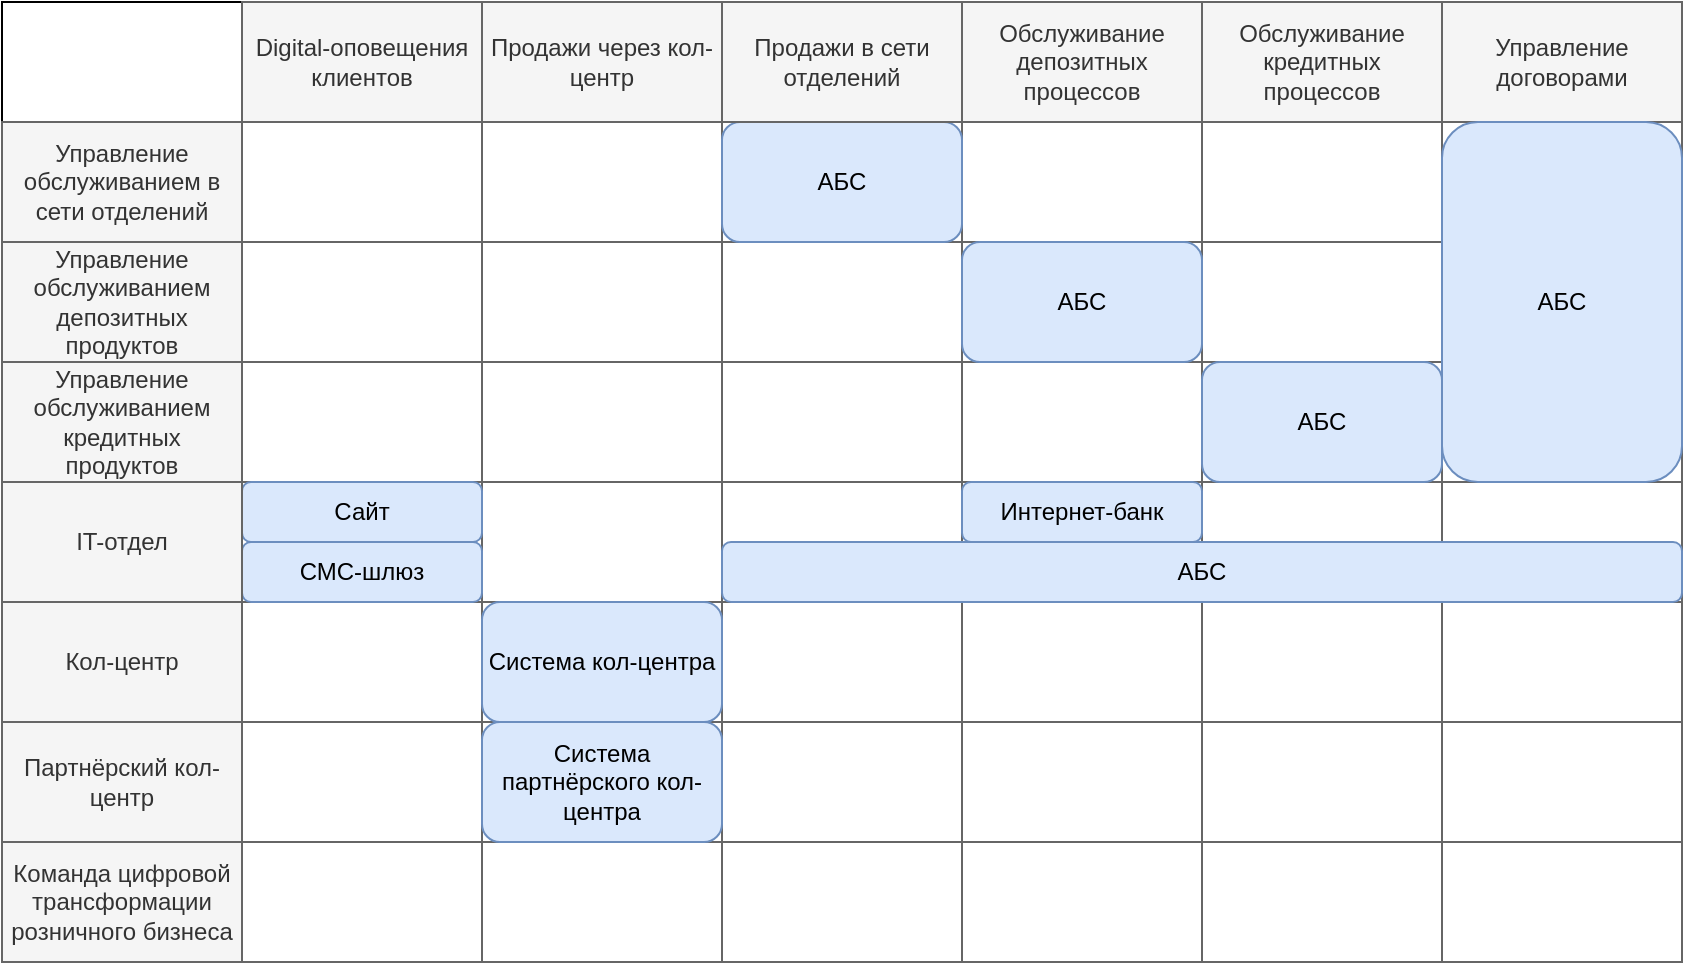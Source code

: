 <mxfile version="24.7.8">
  <diagram name="IT-ландшафт" id="LPWquacxBVDA_L6hcT9C">
    <mxGraphModel dx="1050" dy="629" grid="1" gridSize="10" guides="1" tooltips="1" connect="1" arrows="1" fold="1" page="1" pageScale="1" pageWidth="827" pageHeight="1169" math="0" shadow="0">
      <root>
        <mxCell id="0" />
        <mxCell id="1" parent="0" />
        <mxCell id="M2OiNyWMUrxR4ot8Sk3g-57" value="" style="group" vertex="1" connectable="0" parent="1">
          <mxGeometry x="120" y="60" width="850" height="480" as="geometry" />
        </mxCell>
        <mxCell id="M2OiNyWMUrxR4ot8Sk3g-14" value="" style="rounded=0;whiteSpace=wrap;html=1;" vertex="1" parent="M2OiNyWMUrxR4ot8Sk3g-57">
          <mxGeometry width="840" height="480" as="geometry" />
        </mxCell>
        <mxCell id="M2OiNyWMUrxR4ot8Sk3g-1" value="Управление обслуживанием в сети отделений" style="rounded=0;whiteSpace=wrap;html=1;fillColor=#f5f5f5;fontColor=#333333;strokeColor=#666666;" vertex="1" parent="M2OiNyWMUrxR4ot8Sk3g-57">
          <mxGeometry y="60" width="120" height="60" as="geometry" />
        </mxCell>
        <mxCell id="M2OiNyWMUrxR4ot8Sk3g-9" value="Продажи через кол-центр" style="rounded=0;whiteSpace=wrap;html=1;fillColor=#f5f5f5;fontColor=#333333;strokeColor=#666666;" vertex="1" parent="M2OiNyWMUrxR4ot8Sk3g-57">
          <mxGeometry x="240" width="120" height="60" as="geometry" />
        </mxCell>
        <mxCell id="M2OiNyWMUrxR4ot8Sk3g-10" value="Digital-оповещения клиентов" style="rounded=0;whiteSpace=wrap;html=1;fillColor=#f5f5f5;fontColor=#333333;strokeColor=#666666;" vertex="1" parent="M2OiNyWMUrxR4ot8Sk3g-57">
          <mxGeometry x="120" width="120" height="60" as="geometry" />
        </mxCell>
        <mxCell id="M2OiNyWMUrxR4ot8Sk3g-11" value="Обслуживание депозитных процессов" style="rounded=0;whiteSpace=wrap;html=1;fillColor=#f5f5f5;fontColor=#333333;strokeColor=#666666;" vertex="1" parent="M2OiNyWMUrxR4ot8Sk3g-57">
          <mxGeometry x="480" width="120" height="60" as="geometry" />
        </mxCell>
        <mxCell id="M2OiNyWMUrxR4ot8Sk3g-12" value="Обслуживание кредитных процессов" style="rounded=0;whiteSpace=wrap;html=1;fillColor=#f5f5f5;fontColor=#333333;strokeColor=#666666;" vertex="1" parent="M2OiNyWMUrxR4ot8Sk3g-57">
          <mxGeometry x="600" width="120" height="60" as="geometry" />
        </mxCell>
        <mxCell id="M2OiNyWMUrxR4ot8Sk3g-13" value="Управление договорами" style="rounded=0;whiteSpace=wrap;html=1;fillColor=#f5f5f5;fontColor=#333333;strokeColor=#666666;" vertex="1" parent="M2OiNyWMUrxR4ot8Sk3g-57">
          <mxGeometry x="720" width="120" height="60" as="geometry" />
        </mxCell>
        <mxCell id="M2OiNyWMUrxR4ot8Sk3g-15" value="" style="rounded=0;whiteSpace=wrap;html=1;fillColor=#FFFFFF;fontColor=#333333;strokeColor=#666666;" vertex="1" parent="M2OiNyWMUrxR4ot8Sk3g-57">
          <mxGeometry x="120" y="60" width="120" height="60" as="geometry" />
        </mxCell>
        <mxCell id="M2OiNyWMUrxR4ot8Sk3g-16" value="" style="rounded=0;whiteSpace=wrap;html=1;fillColor=#FFFFFF;fontColor=#333333;strokeColor=#666666;" vertex="1" parent="M2OiNyWMUrxR4ot8Sk3g-57">
          <mxGeometry x="120" y="120" width="120" height="60" as="geometry" />
        </mxCell>
        <mxCell id="M2OiNyWMUrxR4ot8Sk3g-17" value="" style="rounded=0;whiteSpace=wrap;html=1;fillColor=#FFFFFF;fontColor=#333333;strokeColor=#666666;" vertex="1" parent="M2OiNyWMUrxR4ot8Sk3g-57">
          <mxGeometry x="120" y="180" width="120" height="60" as="geometry" />
        </mxCell>
        <mxCell id="M2OiNyWMUrxR4ot8Sk3g-18" value="" style="rounded=0;whiteSpace=wrap;html=1;fillColor=#FFFFFF;fontColor=#333333;strokeColor=#666666;" vertex="1" parent="M2OiNyWMUrxR4ot8Sk3g-57">
          <mxGeometry x="120" y="240" width="120" height="60" as="geometry" />
        </mxCell>
        <mxCell id="M2OiNyWMUrxR4ot8Sk3g-19" value="" style="rounded=0;whiteSpace=wrap;html=1;fillColor=#FFFFFF;fontColor=#333333;strokeColor=#666666;" vertex="1" parent="M2OiNyWMUrxR4ot8Sk3g-57">
          <mxGeometry x="120" y="300" width="120" height="60" as="geometry" />
        </mxCell>
        <mxCell id="M2OiNyWMUrxR4ot8Sk3g-20" value="" style="rounded=0;whiteSpace=wrap;html=1;fillColor=#FFFFFF;fontColor=#333333;strokeColor=#666666;" vertex="1" parent="M2OiNyWMUrxR4ot8Sk3g-57">
          <mxGeometry x="120" y="360" width="120" height="60" as="geometry" />
        </mxCell>
        <mxCell id="M2OiNyWMUrxR4ot8Sk3g-21" value="" style="rounded=0;whiteSpace=wrap;html=1;fillColor=#FFFFFF;fontColor=#333333;strokeColor=#666666;" vertex="1" parent="M2OiNyWMUrxR4ot8Sk3g-57">
          <mxGeometry x="120" y="420" width="120" height="60" as="geometry" />
        </mxCell>
        <mxCell id="M2OiNyWMUrxR4ot8Sk3g-22" value="" style="rounded=0;whiteSpace=wrap;html=1;fillColor=#FFFFFF;fontColor=#333333;strokeColor=#666666;" vertex="1" parent="M2OiNyWMUrxR4ot8Sk3g-57">
          <mxGeometry x="240" y="60" width="120" height="60" as="geometry" />
        </mxCell>
        <mxCell id="M2OiNyWMUrxR4ot8Sk3g-23" value="" style="rounded=0;whiteSpace=wrap;html=1;fillColor=#FFFFFF;fontColor=#333333;strokeColor=#666666;" vertex="1" parent="M2OiNyWMUrxR4ot8Sk3g-57">
          <mxGeometry x="240" y="120" width="120" height="60" as="geometry" />
        </mxCell>
        <mxCell id="M2OiNyWMUrxR4ot8Sk3g-24" value="" style="rounded=0;whiteSpace=wrap;html=1;fillColor=#FFFFFF;fontColor=#333333;strokeColor=#666666;" vertex="1" parent="M2OiNyWMUrxR4ot8Sk3g-57">
          <mxGeometry x="240" y="180" width="120" height="60" as="geometry" />
        </mxCell>
        <mxCell id="M2OiNyWMUrxR4ot8Sk3g-25" value="" style="rounded=0;whiteSpace=wrap;html=1;fillColor=#FFFFFF;fontColor=#333333;strokeColor=#666666;" vertex="1" parent="M2OiNyWMUrxR4ot8Sk3g-57">
          <mxGeometry x="240" y="240" width="120" height="60" as="geometry" />
        </mxCell>
        <mxCell id="M2OiNyWMUrxR4ot8Sk3g-26" value="" style="rounded=0;whiteSpace=wrap;html=1;fillColor=#FFFFFF;fontColor=#333333;strokeColor=#666666;" vertex="1" parent="M2OiNyWMUrxR4ot8Sk3g-57">
          <mxGeometry x="240" y="300" width="120" height="60" as="geometry" />
        </mxCell>
        <mxCell id="M2OiNyWMUrxR4ot8Sk3g-27" value="" style="rounded=0;whiteSpace=wrap;html=1;fillColor=#FFFFFF;fontColor=#333333;strokeColor=#666666;" vertex="1" parent="M2OiNyWMUrxR4ot8Sk3g-57">
          <mxGeometry x="240" y="360" width="120" height="60" as="geometry" />
        </mxCell>
        <mxCell id="M2OiNyWMUrxR4ot8Sk3g-28" value="" style="rounded=0;whiteSpace=wrap;html=1;fillColor=#FFFFFF;fontColor=#333333;strokeColor=#666666;" vertex="1" parent="M2OiNyWMUrxR4ot8Sk3g-57">
          <mxGeometry x="240" y="420" width="120" height="60" as="geometry" />
        </mxCell>
        <mxCell id="M2OiNyWMUrxR4ot8Sk3g-29" value="" style="rounded=0;whiteSpace=wrap;html=1;fillColor=#FFFFFF;fontColor=#333333;strokeColor=#666666;" vertex="1" parent="M2OiNyWMUrxR4ot8Sk3g-57">
          <mxGeometry x="360" y="60" width="120" height="60" as="geometry" />
        </mxCell>
        <mxCell id="M2OiNyWMUrxR4ot8Sk3g-30" value="" style="rounded=0;whiteSpace=wrap;html=1;fillColor=#FFFFFF;fontColor=#333333;strokeColor=#666666;" vertex="1" parent="M2OiNyWMUrxR4ot8Sk3g-57">
          <mxGeometry x="360" y="120" width="120" height="60" as="geometry" />
        </mxCell>
        <mxCell id="M2OiNyWMUrxR4ot8Sk3g-31" value="" style="rounded=0;whiteSpace=wrap;html=1;fillColor=#FFFFFF;fontColor=#333333;strokeColor=#666666;" vertex="1" parent="M2OiNyWMUrxR4ot8Sk3g-57">
          <mxGeometry x="360" y="180" width="120" height="60" as="geometry" />
        </mxCell>
        <mxCell id="M2OiNyWMUrxR4ot8Sk3g-32" value="" style="rounded=0;whiteSpace=wrap;html=1;fillColor=#FFFFFF;fontColor=#333333;strokeColor=#666666;" vertex="1" parent="M2OiNyWMUrxR4ot8Sk3g-57">
          <mxGeometry x="360" y="240" width="120" height="60" as="geometry" />
        </mxCell>
        <mxCell id="M2OiNyWMUrxR4ot8Sk3g-33" value="" style="rounded=0;whiteSpace=wrap;html=1;fillColor=#FFFFFF;fontColor=#333333;strokeColor=#666666;" vertex="1" parent="M2OiNyWMUrxR4ot8Sk3g-57">
          <mxGeometry x="360" y="300" width="120" height="60" as="geometry" />
        </mxCell>
        <mxCell id="M2OiNyWMUrxR4ot8Sk3g-34" value="" style="rounded=0;whiteSpace=wrap;html=1;fillColor=#FFFFFF;fontColor=#333333;strokeColor=#666666;" vertex="1" parent="M2OiNyWMUrxR4ot8Sk3g-57">
          <mxGeometry x="360" y="360" width="120" height="60" as="geometry" />
        </mxCell>
        <mxCell id="M2OiNyWMUrxR4ot8Sk3g-35" value="" style="rounded=0;whiteSpace=wrap;html=1;fillColor=#FFFFFF;fontColor=#333333;strokeColor=#666666;" vertex="1" parent="M2OiNyWMUrxR4ot8Sk3g-57">
          <mxGeometry x="360" y="420" width="120" height="60" as="geometry" />
        </mxCell>
        <mxCell id="M2OiNyWMUrxR4ot8Sk3g-36" value="" style="rounded=0;whiteSpace=wrap;html=1;fillColor=#FFFFFF;fontColor=#333333;strokeColor=#666666;" vertex="1" parent="M2OiNyWMUrxR4ot8Sk3g-57">
          <mxGeometry x="480" y="60" width="120" height="60" as="geometry" />
        </mxCell>
        <mxCell id="M2OiNyWMUrxR4ot8Sk3g-37" value="" style="rounded=0;whiteSpace=wrap;html=1;fillColor=#FFFFFF;fontColor=#333333;strokeColor=#666666;" vertex="1" parent="M2OiNyWMUrxR4ot8Sk3g-57">
          <mxGeometry x="480" y="120" width="120" height="60" as="geometry" />
        </mxCell>
        <mxCell id="M2OiNyWMUrxR4ot8Sk3g-38" value="" style="rounded=0;whiteSpace=wrap;html=1;fillColor=#FFFFFF;fontColor=#333333;strokeColor=#666666;" vertex="1" parent="M2OiNyWMUrxR4ot8Sk3g-57">
          <mxGeometry x="480" y="180" width="120" height="60" as="geometry" />
        </mxCell>
        <mxCell id="M2OiNyWMUrxR4ot8Sk3g-39" value="" style="rounded=0;whiteSpace=wrap;html=1;fillColor=#FFFFFF;fontColor=#333333;strokeColor=#666666;" vertex="1" parent="M2OiNyWMUrxR4ot8Sk3g-57">
          <mxGeometry x="480" y="240" width="120" height="60" as="geometry" />
        </mxCell>
        <mxCell id="M2OiNyWMUrxR4ot8Sk3g-40" value="" style="rounded=0;whiteSpace=wrap;html=1;fillColor=#FFFFFF;fontColor=#333333;strokeColor=#666666;" vertex="1" parent="M2OiNyWMUrxR4ot8Sk3g-57">
          <mxGeometry x="480" y="300" width="120" height="60" as="geometry" />
        </mxCell>
        <mxCell id="M2OiNyWMUrxR4ot8Sk3g-41" value="" style="rounded=0;whiteSpace=wrap;html=1;fillColor=#FFFFFF;fontColor=#333333;strokeColor=#666666;" vertex="1" parent="M2OiNyWMUrxR4ot8Sk3g-57">
          <mxGeometry x="480" y="360" width="120" height="60" as="geometry" />
        </mxCell>
        <mxCell id="M2OiNyWMUrxR4ot8Sk3g-42" value="" style="rounded=0;whiteSpace=wrap;html=1;fillColor=#FFFFFF;fontColor=#333333;strokeColor=#666666;" vertex="1" parent="M2OiNyWMUrxR4ot8Sk3g-57">
          <mxGeometry x="480" y="420" width="120" height="60" as="geometry" />
        </mxCell>
        <mxCell id="M2OiNyWMUrxR4ot8Sk3g-43" value="" style="rounded=0;whiteSpace=wrap;html=1;fillColor=#FFFFFF;fontColor=#333333;strokeColor=#666666;" vertex="1" parent="M2OiNyWMUrxR4ot8Sk3g-57">
          <mxGeometry x="600" y="60" width="120" height="60" as="geometry" />
        </mxCell>
        <mxCell id="M2OiNyWMUrxR4ot8Sk3g-44" value="" style="rounded=0;whiteSpace=wrap;html=1;fillColor=#FFFFFF;fontColor=#333333;strokeColor=#666666;" vertex="1" parent="M2OiNyWMUrxR4ot8Sk3g-57">
          <mxGeometry x="600" y="120" width="120" height="60" as="geometry" />
        </mxCell>
        <mxCell id="M2OiNyWMUrxR4ot8Sk3g-45" value="" style="rounded=0;whiteSpace=wrap;html=1;fillColor=#FFFFFF;fontColor=#333333;strokeColor=#666666;" vertex="1" parent="M2OiNyWMUrxR4ot8Sk3g-57">
          <mxGeometry x="600" y="180" width="120" height="60" as="geometry" />
        </mxCell>
        <mxCell id="M2OiNyWMUrxR4ot8Sk3g-46" value="" style="rounded=0;whiteSpace=wrap;html=1;fillColor=#FFFFFF;fontColor=#333333;strokeColor=#666666;" vertex="1" parent="M2OiNyWMUrxR4ot8Sk3g-57">
          <mxGeometry x="600" y="240" width="120" height="60" as="geometry" />
        </mxCell>
        <mxCell id="M2OiNyWMUrxR4ot8Sk3g-47" value="" style="rounded=0;whiteSpace=wrap;html=1;fillColor=#FFFFFF;fontColor=#333333;strokeColor=#666666;" vertex="1" parent="M2OiNyWMUrxR4ot8Sk3g-57">
          <mxGeometry x="600" y="300" width="120" height="60" as="geometry" />
        </mxCell>
        <mxCell id="M2OiNyWMUrxR4ot8Sk3g-48" value="" style="rounded=0;whiteSpace=wrap;html=1;fillColor=#FFFFFF;fontColor=#333333;strokeColor=#666666;" vertex="1" parent="M2OiNyWMUrxR4ot8Sk3g-57">
          <mxGeometry x="600" y="360" width="120" height="60" as="geometry" />
        </mxCell>
        <mxCell id="M2OiNyWMUrxR4ot8Sk3g-49" value="" style="rounded=0;whiteSpace=wrap;html=1;fillColor=#FFFFFF;fontColor=#333333;strokeColor=#666666;" vertex="1" parent="M2OiNyWMUrxR4ot8Sk3g-57">
          <mxGeometry x="600" y="420" width="120" height="60" as="geometry" />
        </mxCell>
        <mxCell id="M2OiNyWMUrxR4ot8Sk3g-50" value="" style="rounded=0;whiteSpace=wrap;html=1;fillColor=#FFFFFF;fontColor=#333333;strokeColor=#666666;" vertex="1" parent="M2OiNyWMUrxR4ot8Sk3g-57">
          <mxGeometry x="720" y="60" width="120" height="60" as="geometry" />
        </mxCell>
        <mxCell id="M2OiNyWMUrxR4ot8Sk3g-51" value="" style="rounded=0;whiteSpace=wrap;html=1;fillColor=#FFFFFF;fontColor=#333333;strokeColor=#666666;" vertex="1" parent="M2OiNyWMUrxR4ot8Sk3g-57">
          <mxGeometry x="720" y="120" width="120" height="60" as="geometry" />
        </mxCell>
        <mxCell id="M2OiNyWMUrxR4ot8Sk3g-52" value="" style="rounded=0;whiteSpace=wrap;html=1;fillColor=#FFFFFF;fontColor=#333333;strokeColor=#666666;" vertex="1" parent="M2OiNyWMUrxR4ot8Sk3g-57">
          <mxGeometry x="720" y="180" width="120" height="60" as="geometry" />
        </mxCell>
        <mxCell id="M2OiNyWMUrxR4ot8Sk3g-53" value="" style="rounded=0;whiteSpace=wrap;html=1;fillColor=#FFFFFF;fontColor=#333333;strokeColor=#666666;" vertex="1" parent="M2OiNyWMUrxR4ot8Sk3g-57">
          <mxGeometry x="720" y="240" width="120" height="60" as="geometry" />
        </mxCell>
        <mxCell id="M2OiNyWMUrxR4ot8Sk3g-54" value="" style="rounded=0;whiteSpace=wrap;html=1;fillColor=#FFFFFF;fontColor=#333333;strokeColor=#666666;" vertex="1" parent="M2OiNyWMUrxR4ot8Sk3g-57">
          <mxGeometry x="720" y="300" width="120" height="60" as="geometry" />
        </mxCell>
        <mxCell id="M2OiNyWMUrxR4ot8Sk3g-55" value="" style="rounded=0;whiteSpace=wrap;html=1;fillColor=#FFFFFF;fontColor=#333333;strokeColor=#666666;" vertex="1" parent="M2OiNyWMUrxR4ot8Sk3g-57">
          <mxGeometry x="720" y="360" width="120" height="60" as="geometry" />
        </mxCell>
        <mxCell id="M2OiNyWMUrxR4ot8Sk3g-56" value="" style="rounded=0;whiteSpace=wrap;html=1;fillColor=#FFFFFF;fontColor=#333333;strokeColor=#666666;" vertex="1" parent="M2OiNyWMUrxR4ot8Sk3g-57">
          <mxGeometry x="720" y="420" width="120" height="60" as="geometry" />
        </mxCell>
        <mxCell id="M2OiNyWMUrxR4ot8Sk3g-59" value="АБС" style="rounded=1;whiteSpace=wrap;html=1;fillColor=#dae8fc;strokeColor=#6c8ebf;" vertex="1" parent="M2OiNyWMUrxR4ot8Sk3g-57">
          <mxGeometry x="360" y="60" width="120" height="60" as="geometry" />
        </mxCell>
        <mxCell id="M2OiNyWMUrxR4ot8Sk3g-60" value="Система кол-центра" style="rounded=1;whiteSpace=wrap;html=1;fillColor=#dae8fc;strokeColor=#6c8ebf;" vertex="1" parent="M2OiNyWMUrxR4ot8Sk3g-57">
          <mxGeometry x="240" y="300" width="120" height="60" as="geometry" />
        </mxCell>
        <mxCell id="M2OiNyWMUrxR4ot8Sk3g-62" value="СМС-шлюз" style="rounded=1;whiteSpace=wrap;html=1;fillColor=#dae8fc;strokeColor=#6c8ebf;" vertex="1" parent="M2OiNyWMUrxR4ot8Sk3g-57">
          <mxGeometry x="120" y="270" width="120" height="30" as="geometry" />
        </mxCell>
        <mxCell id="M2OiNyWMUrxR4ot8Sk3g-61" value="Система партнёрского кол-центра" style="rounded=1;whiteSpace=wrap;html=1;fillColor=#dae8fc;strokeColor=#6c8ebf;" vertex="1" parent="M2OiNyWMUrxR4ot8Sk3g-57">
          <mxGeometry x="240" y="360" width="120" height="60" as="geometry" />
        </mxCell>
        <mxCell id="M2OiNyWMUrxR4ot8Sk3g-64" value="Сайт" style="rounded=1;whiteSpace=wrap;html=1;fillColor=#dae8fc;strokeColor=#6c8ebf;" vertex="1" parent="M2OiNyWMUrxR4ot8Sk3g-57">
          <mxGeometry x="120" y="240" width="120" height="30" as="geometry" />
        </mxCell>
        <mxCell id="M2OiNyWMUrxR4ot8Sk3g-3" value="IT-отдел" style="rounded=0;whiteSpace=wrap;html=1;fillColor=#f5f5f5;fontColor=#333333;strokeColor=#666666;" vertex="1" parent="M2OiNyWMUrxR4ot8Sk3g-57">
          <mxGeometry y="240" width="120" height="60" as="geometry" />
        </mxCell>
        <mxCell id="M2OiNyWMUrxR4ot8Sk3g-6" value="Команда цифровой трансформации розничного бизнеса" style="rounded=0;whiteSpace=wrap;html=1;fillColor=#f5f5f5;fontColor=#333333;strokeColor=#666666;" vertex="1" parent="M2OiNyWMUrxR4ot8Sk3g-57">
          <mxGeometry y="420" width="120" height="60" as="geometry" />
        </mxCell>
        <mxCell id="M2OiNyWMUrxR4ot8Sk3g-8" value="Продажи в сети отделений" style="rounded=0;whiteSpace=wrap;html=1;fillColor=#f5f5f5;fontColor=#333333;strokeColor=#666666;" vertex="1" parent="M2OiNyWMUrxR4ot8Sk3g-57">
          <mxGeometry x="360" width="120" height="60" as="geometry" />
        </mxCell>
        <mxCell id="M2OiNyWMUrxR4ot8Sk3g-5" value="Управление обслуживанием кредитных продуктов" style="rounded=0;whiteSpace=wrap;html=1;fillColor=#f5f5f5;fontColor=#333333;strokeColor=#666666;" vertex="1" parent="M2OiNyWMUrxR4ot8Sk3g-57">
          <mxGeometry y="180" width="120" height="60" as="geometry" />
        </mxCell>
        <mxCell id="M2OiNyWMUrxR4ot8Sk3g-4" value="Управление обслуживанием депозитных продуктов" style="rounded=0;whiteSpace=wrap;html=1;fillColor=#f5f5f5;fontColor=#333333;strokeColor=#666666;" vertex="1" parent="M2OiNyWMUrxR4ot8Sk3g-57">
          <mxGeometry y="120" width="120" height="60" as="geometry" />
        </mxCell>
        <mxCell id="M2OiNyWMUrxR4ot8Sk3g-2" value="Кол-центр" style="rounded=0;whiteSpace=wrap;html=1;fillColor=#f5f5f5;fontColor=#333333;strokeColor=#666666;" vertex="1" parent="M2OiNyWMUrxR4ot8Sk3g-57">
          <mxGeometry y="300" width="120" height="60" as="geometry" />
        </mxCell>
        <mxCell id="M2OiNyWMUrxR4ot8Sk3g-7" value="Партнёрский к&lt;span style=&quot;background-color: initial;&quot;&gt;ол-центр&lt;/span&gt;" style="rounded=0;whiteSpace=wrap;html=1;fillColor=#f5f5f5;fontColor=#333333;strokeColor=#666666;" vertex="1" parent="M2OiNyWMUrxR4ot8Sk3g-57">
          <mxGeometry y="360" width="120" height="60" as="geometry" />
        </mxCell>
        <mxCell id="M2OiNyWMUrxR4ot8Sk3g-67" value="АБС" style="rounded=1;whiteSpace=wrap;html=1;fillColor=#dae8fc;strokeColor=#6c8ebf;" vertex="1" parent="M2OiNyWMUrxR4ot8Sk3g-57">
          <mxGeometry x="480" y="120" width="120" height="60" as="geometry" />
        </mxCell>
        <mxCell id="M2OiNyWMUrxR4ot8Sk3g-68" value="АБС" style="rounded=1;whiteSpace=wrap;html=1;fillColor=#dae8fc;strokeColor=#6c8ebf;" vertex="1" parent="M2OiNyWMUrxR4ot8Sk3g-57">
          <mxGeometry x="720" y="60" width="120" height="180" as="geometry" />
        </mxCell>
        <mxCell id="M2OiNyWMUrxR4ot8Sk3g-69" value="АБС" style="rounded=1;whiteSpace=wrap;html=1;fillColor=#dae8fc;strokeColor=#6c8ebf;" vertex="1" parent="M2OiNyWMUrxR4ot8Sk3g-57">
          <mxGeometry x="600" y="180" width="120" height="60" as="geometry" />
        </mxCell>
        <mxCell id="M2OiNyWMUrxR4ot8Sk3g-70" value="АБС" style="rounded=1;whiteSpace=wrap;html=1;fillColor=#dae8fc;strokeColor=#6c8ebf;" vertex="1" parent="M2OiNyWMUrxR4ot8Sk3g-57">
          <mxGeometry x="360" y="270" width="480" height="30" as="geometry" />
        </mxCell>
        <mxCell id="M2OiNyWMUrxR4ot8Sk3g-71" value="Интернет-банк" style="rounded=1;whiteSpace=wrap;html=1;fillColor=#dae8fc;strokeColor=#6c8ebf;" vertex="1" parent="1">
          <mxGeometry x="600" y="300" width="120" height="30" as="geometry" />
        </mxCell>
      </root>
    </mxGraphModel>
  </diagram>
</mxfile>
